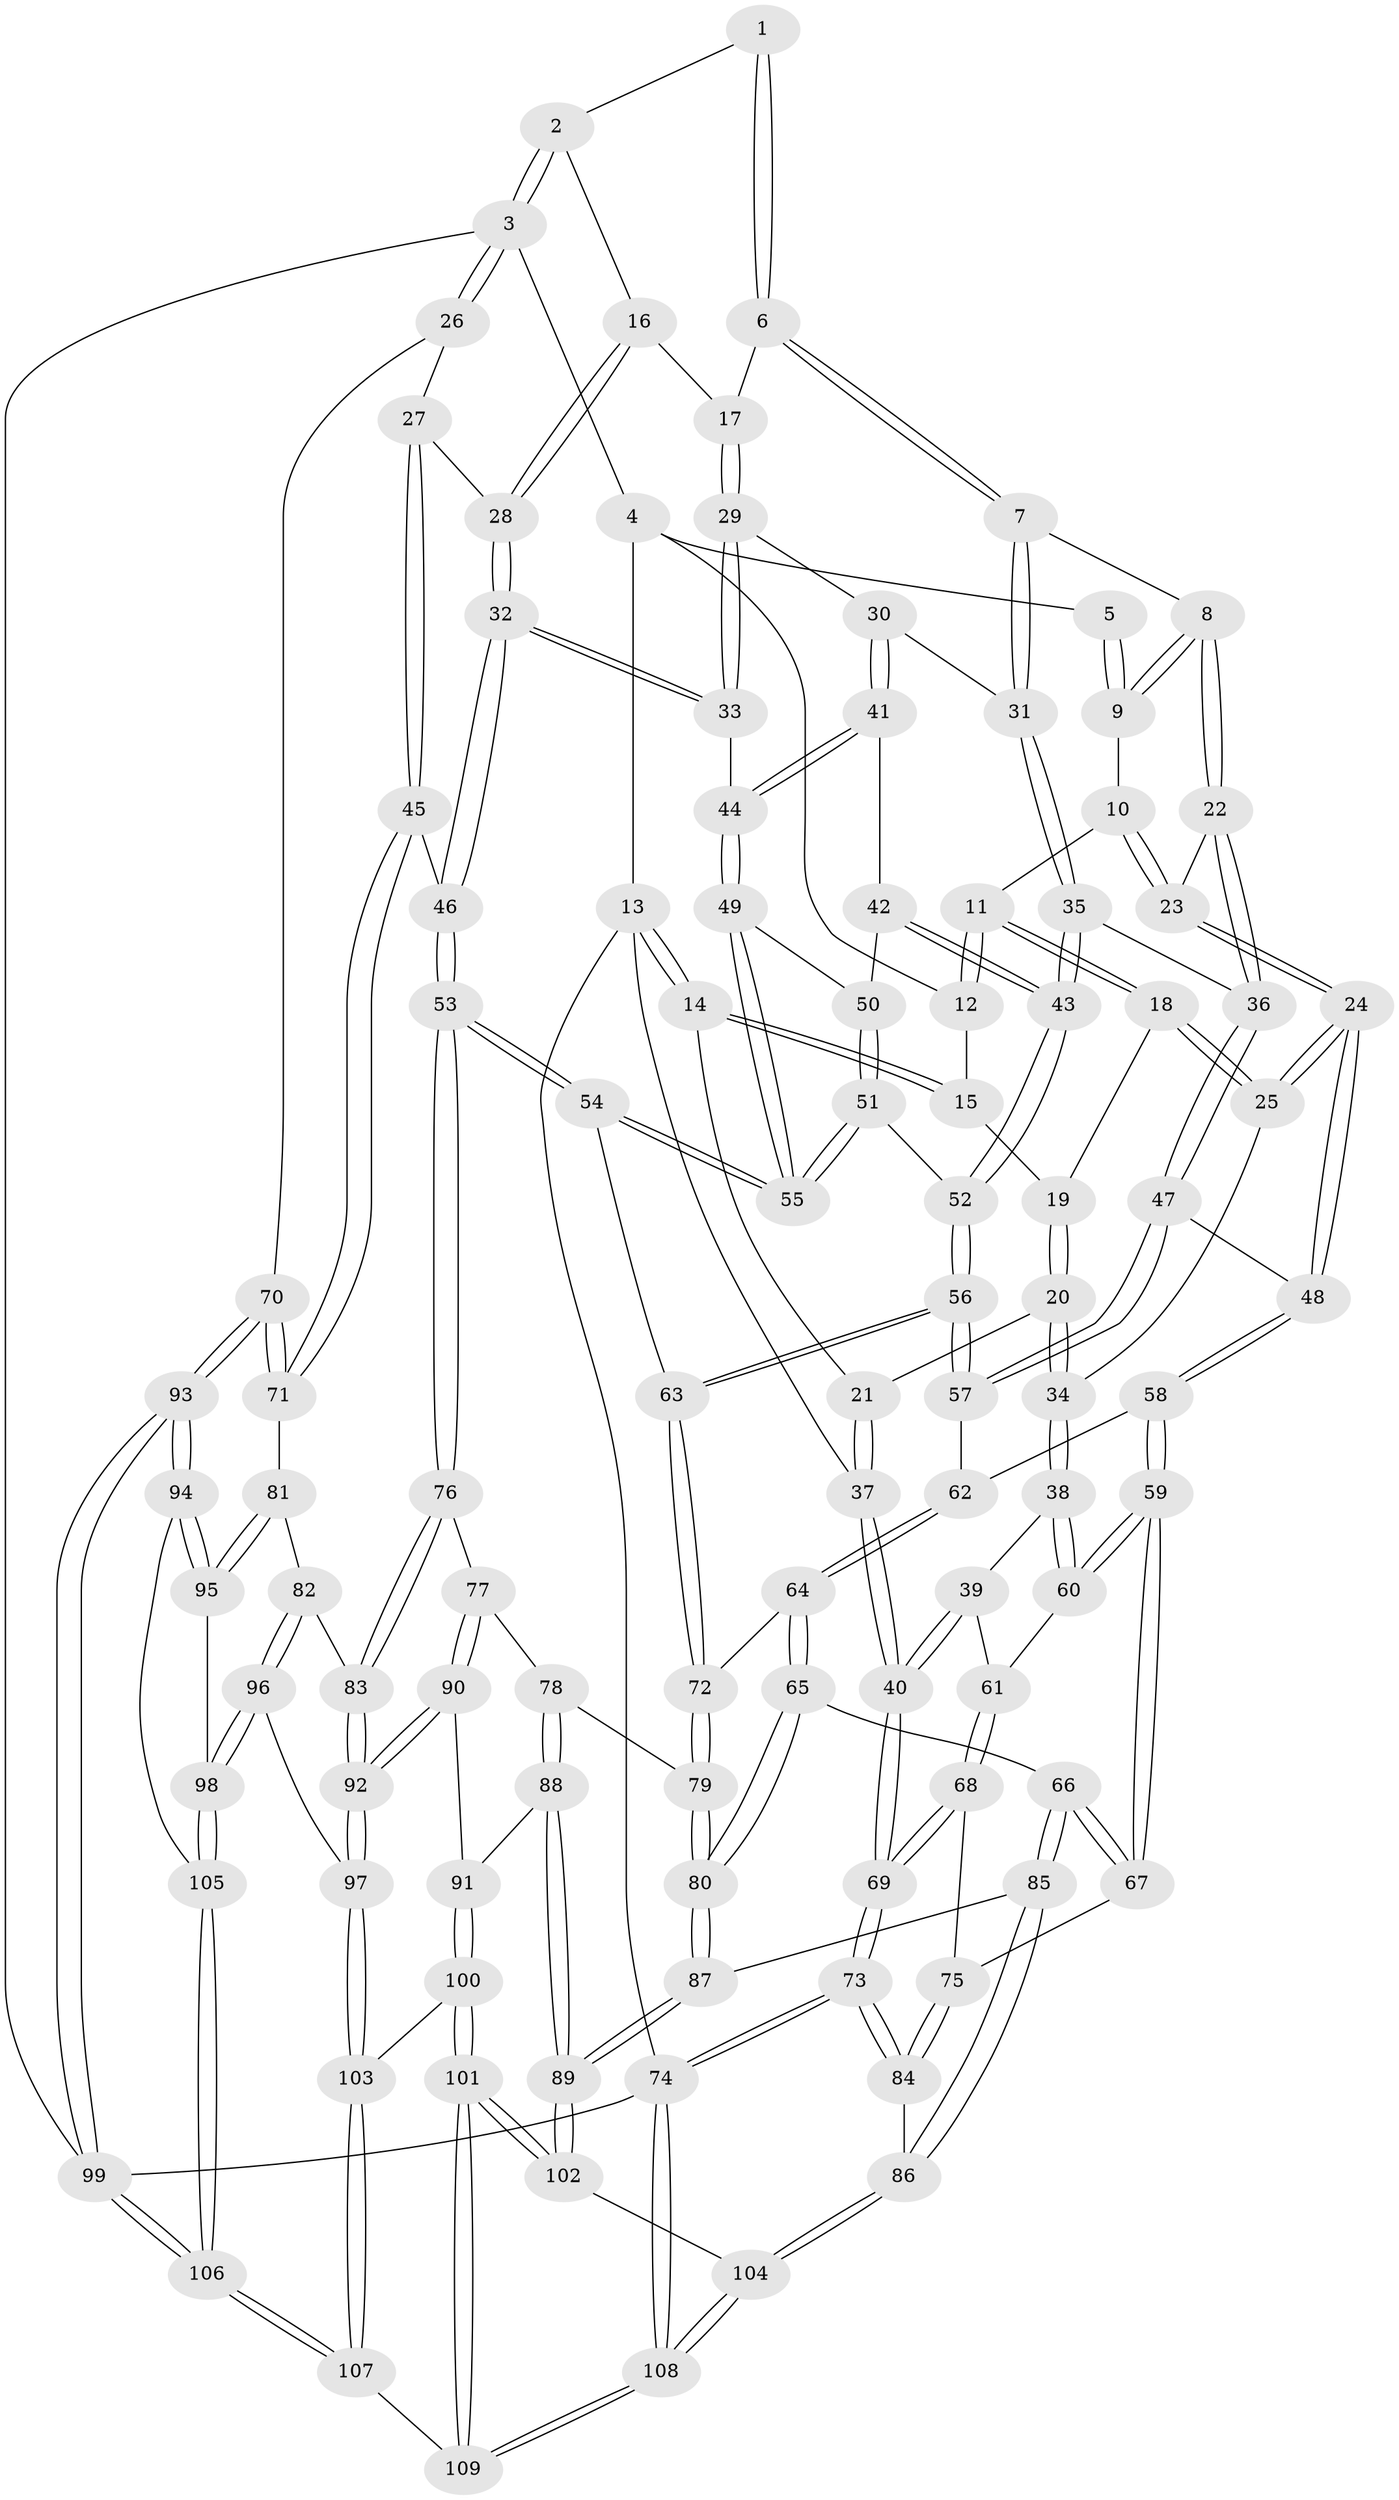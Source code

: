 // Generated by graph-tools (version 1.1) at 2025/16/03/09/25 04:16:54]
// undirected, 109 vertices, 269 edges
graph export_dot {
graph [start="1"]
  node [color=gray90,style=filled];
  1 [pos="+0.5566878203434853+0"];
  2 [pos="+0.9256419993322551+0"];
  3 [pos="+1+0"];
  4 [pos="+0.22186452771334803+0"];
  5 [pos="+0.5432082690210761+0"];
  6 [pos="+0.6322546752551059+0.1346128539531376"];
  7 [pos="+0.6192876646528149+0.14992860049880416"];
  8 [pos="+0.5232461612817043+0.15349338157616552"];
  9 [pos="+0.4556922654583811+0.1140635182741423"];
  10 [pos="+0.43622349351483936+0.1224926260133745"];
  11 [pos="+0.33976552879966476+0.12088006150122405"];
  12 [pos="+0.21914306335549663+0"];
  13 [pos="+0+0.1987017310889714"];
  14 [pos="+0.06951144430550905+0.10438453240498931"];
  15 [pos="+0.13518374191413987+0.058974127677413314"];
  16 [pos="+0.8367169074080005+0.07501791645264431"];
  17 [pos="+0.7824503961699399+0.11837976906100144"];
  18 [pos="+0.32157012077980757+0.14569644129342513"];
  19 [pos="+0.18098547039871585+0.12683774078928378"];
  20 [pos="+0.17953793316434427+0.2587852751144302"];
  21 [pos="+0.13015334872808984+0.24437377547185327"];
  22 [pos="+0.499867058513611+0.30384398620208375"];
  23 [pos="+0.4286009382858325+0.301989387558696"];
  24 [pos="+0.34367326859009023+0.3360513587972648"];
  25 [pos="+0.284079781611576+0.31163963660824107"];
  26 [pos="+1+0.2453309463561338"];
  27 [pos="+0.9753832359190944+0.2505962388319424"];
  28 [pos="+0.956642182657346+0.2468769299333824"];
  29 [pos="+0.7519526942637171+0.285328263339664"];
  30 [pos="+0.7465306566370538+0.28637228060188785"];
  31 [pos="+0.6249420829725455+0.19941526387107839"];
  32 [pos="+0.8382341654133711+0.3361409803417274"];
  33 [pos="+0.8207549256635027+0.330986250908857"];
  34 [pos="+0.2396039714706158+0.32067275068230244"];
  35 [pos="+0.5697594192785411+0.332306233534816"];
  36 [pos="+0.5504906506665276+0.32971234055390275"];
  37 [pos="+0+0.2907141011090941"];
  38 [pos="+0.22949398727567813+0.33363292650318715"];
  39 [pos="+0.09586370833710374+0.40894863069290055"];
  40 [pos="+0+0.44046203121154953"];
  41 [pos="+0.683256929707649+0.3296847996099082"];
  42 [pos="+0.6709141735027787+0.3364282555303162"];
  43 [pos="+0.5727374852261377+0.33466866004501483"];
  44 [pos="+0.7462263707764835+0.40392016557062355"];
  45 [pos="+0.9452818487366219+0.5689953845185266"];
  46 [pos="+0.9012373622990046+0.5679946001637852"];
  47 [pos="+0.4870021156353005+0.4285806442201225"];
  48 [pos="+0.3781441388123823+0.4275685324000251"];
  49 [pos="+0.7399735849623168+0.4135924680058303"];
  50 [pos="+0.6886830571714901+0.3971072590156994"];
  51 [pos="+0.6601819374142852+0.47149845360935"];
  52 [pos="+0.5984418120303979+0.45656662674953863"];
  53 [pos="+0.8248938025150833+0.6021905957114502"];
  54 [pos="+0.7628965709732252+0.560032518515566"];
  55 [pos="+0.7548576694531464+0.5491276849070408"];
  56 [pos="+0.5395766361249943+0.5171116176311761"];
  57 [pos="+0.5269023250869747+0.5069516089179421"];
  58 [pos="+0.37797800881509913+0.4598755513391922"];
  59 [pos="+0.2752837578232819+0.5636934948836563"];
  60 [pos="+0.23730613523658622+0.5223712315440574"];
  61 [pos="+0.167758576841596+0.5167506999476601"];
  62 [pos="+0.39603313752280356+0.4785979990056841"];
  63 [pos="+0.5374222132742443+0.5850540326305108"];
  64 [pos="+0.4437905095948714+0.6183819427481083"];
  65 [pos="+0.3572549355106086+0.6503670332216918"];
  66 [pos="+0.3054528254124989+0.6497032845896552"];
  67 [pos="+0.282017072056904+0.6320967554343672"];
  68 [pos="+0.0829474478891389+0.5966648130451856"];
  69 [pos="+0+0.5197683160820633"];
  70 [pos="+1+0.6088405861283414"];
  71 [pos="+1+0.5945381581581177"];
  72 [pos="+0.5161457857515716+0.624096047543101"];
  73 [pos="+0+0.7961289439939714"];
  74 [pos="+0+1"];
  75 [pos="+0.16022687398361865+0.6705449375881019"];
  76 [pos="+0.8175734636912229+0.6173085341005438"];
  77 [pos="+0.6425624200352613+0.6899961340155003"];
  78 [pos="+0.5543907218754814+0.6847486191645239"];
  79 [pos="+0.5393040925122934+0.6730562514458128"];
  80 [pos="+0.43958589999492315+0.7889705386616496"];
  81 [pos="+0.8889663900628336+0.8080074711598636"];
  82 [pos="+0.8698317002132836+0.8030740028419321"];
  83 [pos="+0.8110690642972439+0.6980751311334674"];
  84 [pos="+0.1093605420448556+0.8148472593505584"];
  85 [pos="+0.3011142898187437+0.7617841104086795"];
  86 [pos="+0.1765170974831783+0.8792061826119867"];
  87 [pos="+0.4265995285463603+0.857325598585128"];
  88 [pos="+0.5801551425730064+0.819889758552507"];
  89 [pos="+0.43598269595977773+0.8908928625684531"];
  90 [pos="+0.6775469275973057+0.8408348694503113"];
  91 [pos="+0.6343539343384467+0.8411504006748792"];
  92 [pos="+0.7010874467685005+0.8482826800496259"];
  93 [pos="+1+0.7930640497123601"];
  94 [pos="+1+0.8355581808575822"];
  95 [pos="+0.9744599382812473+0.8369291861112832"];
  96 [pos="+0.8425679555397925+0.877441859822687"];
  97 [pos="+0.7196714144891306+0.883240589808472"];
  98 [pos="+0.8738525622091275+0.9239032299562903"];
  99 [pos="+1+1"];
  100 [pos="+0.5783424329569115+0.956618057987784"];
  101 [pos="+0.4685361317248165+1"];
  102 [pos="+0.4283836855954125+0.9224297365571947"];
  103 [pos="+0.7191991872672386+0.9310859708519331"];
  104 [pos="+0.18216267995934032+0.8939520948929968"];
  105 [pos="+0.8850405620631573+0.9891787910184183"];
  106 [pos="+0.8147154737607668+1"];
  107 [pos="+0.7985940171370646+1"];
  108 [pos="+0.09683875801624309+1"];
  109 [pos="+0.4735462151190709+1"];
  1 -- 2;
  1 -- 6;
  1 -- 6;
  2 -- 3;
  2 -- 3;
  2 -- 16;
  3 -- 4;
  3 -- 26;
  3 -- 26;
  3 -- 99;
  4 -- 5;
  4 -- 12;
  4 -- 13;
  5 -- 9;
  5 -- 9;
  6 -- 7;
  6 -- 7;
  6 -- 17;
  7 -- 8;
  7 -- 31;
  7 -- 31;
  8 -- 9;
  8 -- 9;
  8 -- 22;
  8 -- 22;
  9 -- 10;
  10 -- 11;
  10 -- 23;
  10 -- 23;
  11 -- 12;
  11 -- 12;
  11 -- 18;
  11 -- 18;
  12 -- 15;
  13 -- 14;
  13 -- 14;
  13 -- 37;
  13 -- 74;
  14 -- 15;
  14 -- 15;
  14 -- 21;
  15 -- 19;
  16 -- 17;
  16 -- 28;
  16 -- 28;
  17 -- 29;
  17 -- 29;
  18 -- 19;
  18 -- 25;
  18 -- 25;
  19 -- 20;
  19 -- 20;
  20 -- 21;
  20 -- 34;
  20 -- 34;
  21 -- 37;
  21 -- 37;
  22 -- 23;
  22 -- 36;
  22 -- 36;
  23 -- 24;
  23 -- 24;
  24 -- 25;
  24 -- 25;
  24 -- 48;
  24 -- 48;
  25 -- 34;
  26 -- 27;
  26 -- 70;
  27 -- 28;
  27 -- 45;
  27 -- 45;
  28 -- 32;
  28 -- 32;
  29 -- 30;
  29 -- 33;
  29 -- 33;
  30 -- 31;
  30 -- 41;
  30 -- 41;
  31 -- 35;
  31 -- 35;
  32 -- 33;
  32 -- 33;
  32 -- 46;
  32 -- 46;
  33 -- 44;
  34 -- 38;
  34 -- 38;
  35 -- 36;
  35 -- 43;
  35 -- 43;
  36 -- 47;
  36 -- 47;
  37 -- 40;
  37 -- 40;
  38 -- 39;
  38 -- 60;
  38 -- 60;
  39 -- 40;
  39 -- 40;
  39 -- 61;
  40 -- 69;
  40 -- 69;
  41 -- 42;
  41 -- 44;
  41 -- 44;
  42 -- 43;
  42 -- 43;
  42 -- 50;
  43 -- 52;
  43 -- 52;
  44 -- 49;
  44 -- 49;
  45 -- 46;
  45 -- 71;
  45 -- 71;
  46 -- 53;
  46 -- 53;
  47 -- 48;
  47 -- 57;
  47 -- 57;
  48 -- 58;
  48 -- 58;
  49 -- 50;
  49 -- 55;
  49 -- 55;
  50 -- 51;
  50 -- 51;
  51 -- 52;
  51 -- 55;
  51 -- 55;
  52 -- 56;
  52 -- 56;
  53 -- 54;
  53 -- 54;
  53 -- 76;
  53 -- 76;
  54 -- 55;
  54 -- 55;
  54 -- 63;
  56 -- 57;
  56 -- 57;
  56 -- 63;
  56 -- 63;
  57 -- 62;
  58 -- 59;
  58 -- 59;
  58 -- 62;
  59 -- 60;
  59 -- 60;
  59 -- 67;
  59 -- 67;
  60 -- 61;
  61 -- 68;
  61 -- 68;
  62 -- 64;
  62 -- 64;
  63 -- 72;
  63 -- 72;
  64 -- 65;
  64 -- 65;
  64 -- 72;
  65 -- 66;
  65 -- 80;
  65 -- 80;
  66 -- 67;
  66 -- 67;
  66 -- 85;
  66 -- 85;
  67 -- 75;
  68 -- 69;
  68 -- 69;
  68 -- 75;
  69 -- 73;
  69 -- 73;
  70 -- 71;
  70 -- 71;
  70 -- 93;
  70 -- 93;
  71 -- 81;
  72 -- 79;
  72 -- 79;
  73 -- 74;
  73 -- 74;
  73 -- 84;
  73 -- 84;
  74 -- 108;
  74 -- 108;
  74 -- 99;
  75 -- 84;
  75 -- 84;
  76 -- 77;
  76 -- 83;
  76 -- 83;
  77 -- 78;
  77 -- 90;
  77 -- 90;
  78 -- 79;
  78 -- 88;
  78 -- 88;
  79 -- 80;
  79 -- 80;
  80 -- 87;
  80 -- 87;
  81 -- 82;
  81 -- 95;
  81 -- 95;
  82 -- 83;
  82 -- 96;
  82 -- 96;
  83 -- 92;
  83 -- 92;
  84 -- 86;
  85 -- 86;
  85 -- 86;
  85 -- 87;
  86 -- 104;
  86 -- 104;
  87 -- 89;
  87 -- 89;
  88 -- 89;
  88 -- 89;
  88 -- 91;
  89 -- 102;
  89 -- 102;
  90 -- 91;
  90 -- 92;
  90 -- 92;
  91 -- 100;
  91 -- 100;
  92 -- 97;
  92 -- 97;
  93 -- 94;
  93 -- 94;
  93 -- 99;
  93 -- 99;
  94 -- 95;
  94 -- 95;
  94 -- 105;
  95 -- 98;
  96 -- 97;
  96 -- 98;
  96 -- 98;
  97 -- 103;
  97 -- 103;
  98 -- 105;
  98 -- 105;
  99 -- 106;
  99 -- 106;
  100 -- 101;
  100 -- 101;
  100 -- 103;
  101 -- 102;
  101 -- 102;
  101 -- 109;
  101 -- 109;
  102 -- 104;
  103 -- 107;
  103 -- 107;
  104 -- 108;
  104 -- 108;
  105 -- 106;
  105 -- 106;
  106 -- 107;
  106 -- 107;
  107 -- 109;
  108 -- 109;
  108 -- 109;
}
